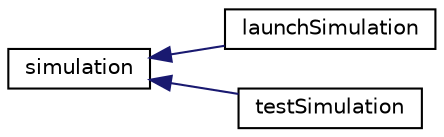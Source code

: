 digraph "Graphical Class Hierarchy"
{
 // LATEX_PDF_SIZE
  edge [fontname="Helvetica",fontsize="10",labelfontname="Helvetica",labelfontsize="10"];
  node [fontname="Helvetica",fontsize="10",shape=record];
  rankdir="LR";
  Node0 [label="simulation",height=0.2,width=0.4,color="black", fillcolor="white", style="filled",URL="$classsimulation.html",tooltip="simulation class"];
  Node0 -> Node1 [dir="back",color="midnightblue",fontsize="10",style="solid",fontname="Helvetica"];
  Node1 [label="launchSimulation",height=0.2,width=0.4,color="black", fillcolor="white", style="filled",URL="$classlaunchSimulation.html",tooltip="launchSimulation class"];
  Node0 -> Node2 [dir="back",color="midnightblue",fontsize="10",style="solid",fontname="Helvetica"];
  Node2 [label="testSimulation",height=0.2,width=0.4,color="black", fillcolor="white", style="filled",URL="$classtestSimulation.html",tooltip=" "];
}
